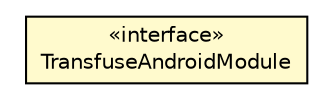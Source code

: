#!/usr/local/bin/dot
#
# Class diagram 
# Generated by UMLGraph version 5.1 (http://www.umlgraph.org/)
#

digraph G {
	edge [fontname="Helvetica",fontsize=10,labelfontname="Helvetica",labelfontsize=10];
	node [fontname="Helvetica",fontsize=10,shape=plaintext];
	nodesep=0.25;
	ranksep=0.5;
	// org.androidtransfuse.config.TransfuseAndroidModule
	c7574 [label=<<table title="org.androidtransfuse.config.TransfuseAndroidModule" border="0" cellborder="1" cellspacing="0" cellpadding="2" port="p" bgcolor="lemonChiffon" href="./TransfuseAndroidModule.html">
		<tr><td><table border="0" cellspacing="0" cellpadding="1">
<tr><td align="center" balign="center"> &#171;interface&#187; </td></tr>
<tr><td align="center" balign="center"> TransfuseAndroidModule </td></tr>
		</table></td></tr>
		</table>>, fontname="Helvetica", fontcolor="black", fontsize=10.0];
}

